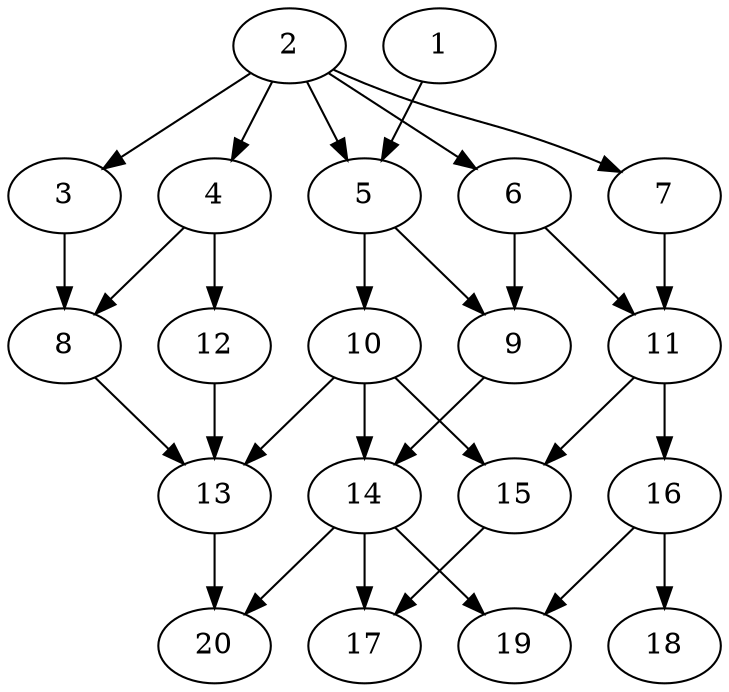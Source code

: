// DAG automatically generated by daggen at Tue Aug  6 16:20:30 2019
// ./daggen --dot -n 20 --ccr 0.3 --fat 0.5 --regular 0.5 --density 0.6 --mindata 5242880 --maxdata 52428800 
digraph G {
  1 [size="173277867", alpha="0.13", expect_size="51983360"] 
  1 -> 5 [size ="51983360"]
  2 [size="113213440", alpha="0.14", expect_size="33964032"] 
  2 -> 3 [size ="33964032"]
  2 -> 4 [size ="33964032"]
  2 -> 5 [size ="33964032"]
  2 -> 6 [size ="33964032"]
  2 -> 7 [size ="33964032"]
  3 [size="156818773", alpha="0.11", expect_size="47045632"] 
  3 -> 8 [size ="47045632"]
  4 [size="98078720", alpha="0.02", expect_size="29423616"] 
  4 -> 8 [size ="29423616"]
  4 -> 12 [size ="29423616"]
  5 [size="109970773", alpha="0.06", expect_size="32991232"] 
  5 -> 9 [size ="32991232"]
  5 -> 10 [size ="32991232"]
  6 [size="169079467", alpha="0.03", expect_size="50723840"] 
  6 -> 9 [size ="50723840"]
  6 -> 11 [size ="50723840"]
  7 [size="18551467", alpha="0.05", expect_size="5565440"] 
  7 -> 11 [size ="5565440"]
  8 [size="168802987", alpha="0.02", expect_size="50640896"] 
  8 -> 13 [size ="50640896"]
  9 [size="169280853", alpha="0.06", expect_size="50784256"] 
  9 -> 14 [size ="50784256"]
  10 [size="138086400", alpha="0.20", expect_size="41425920"] 
  10 -> 13 [size ="41425920"]
  10 -> 14 [size ="41425920"]
  10 -> 15 [size ="41425920"]
  11 [size="111554560", alpha="0.06", expect_size="33466368"] 
  11 -> 15 [size ="33466368"]
  11 -> 16 [size ="33466368"]
  12 [size="53353813", alpha="0.17", expect_size="16006144"] 
  12 -> 13 [size ="16006144"]
  13 [size="160375467", alpha="0.20", expect_size="48112640"] 
  13 -> 20 [size ="48112640"]
  14 [size="90944853", alpha="0.08", expect_size="27283456"] 
  14 -> 17 [size ="27283456"]
  14 -> 19 [size ="27283456"]
  14 -> 20 [size ="27283456"]
  15 [size="108786347", alpha="0.03", expect_size="32635904"] 
  15 -> 17 [size ="32635904"]
  16 [size="152545280", alpha="0.05", expect_size="45763584"] 
  16 -> 18 [size ="45763584"]
  16 -> 19 [size ="45763584"]
  17 [size="18653867", alpha="0.01", expect_size="5596160"] 
  18 [size="61702827", alpha="0.16", expect_size="18510848"] 
  19 [size="80837973", alpha="0.12", expect_size="24251392"] 
  20 [size="131713707", alpha="0.06", expect_size="39514112"] 
}
